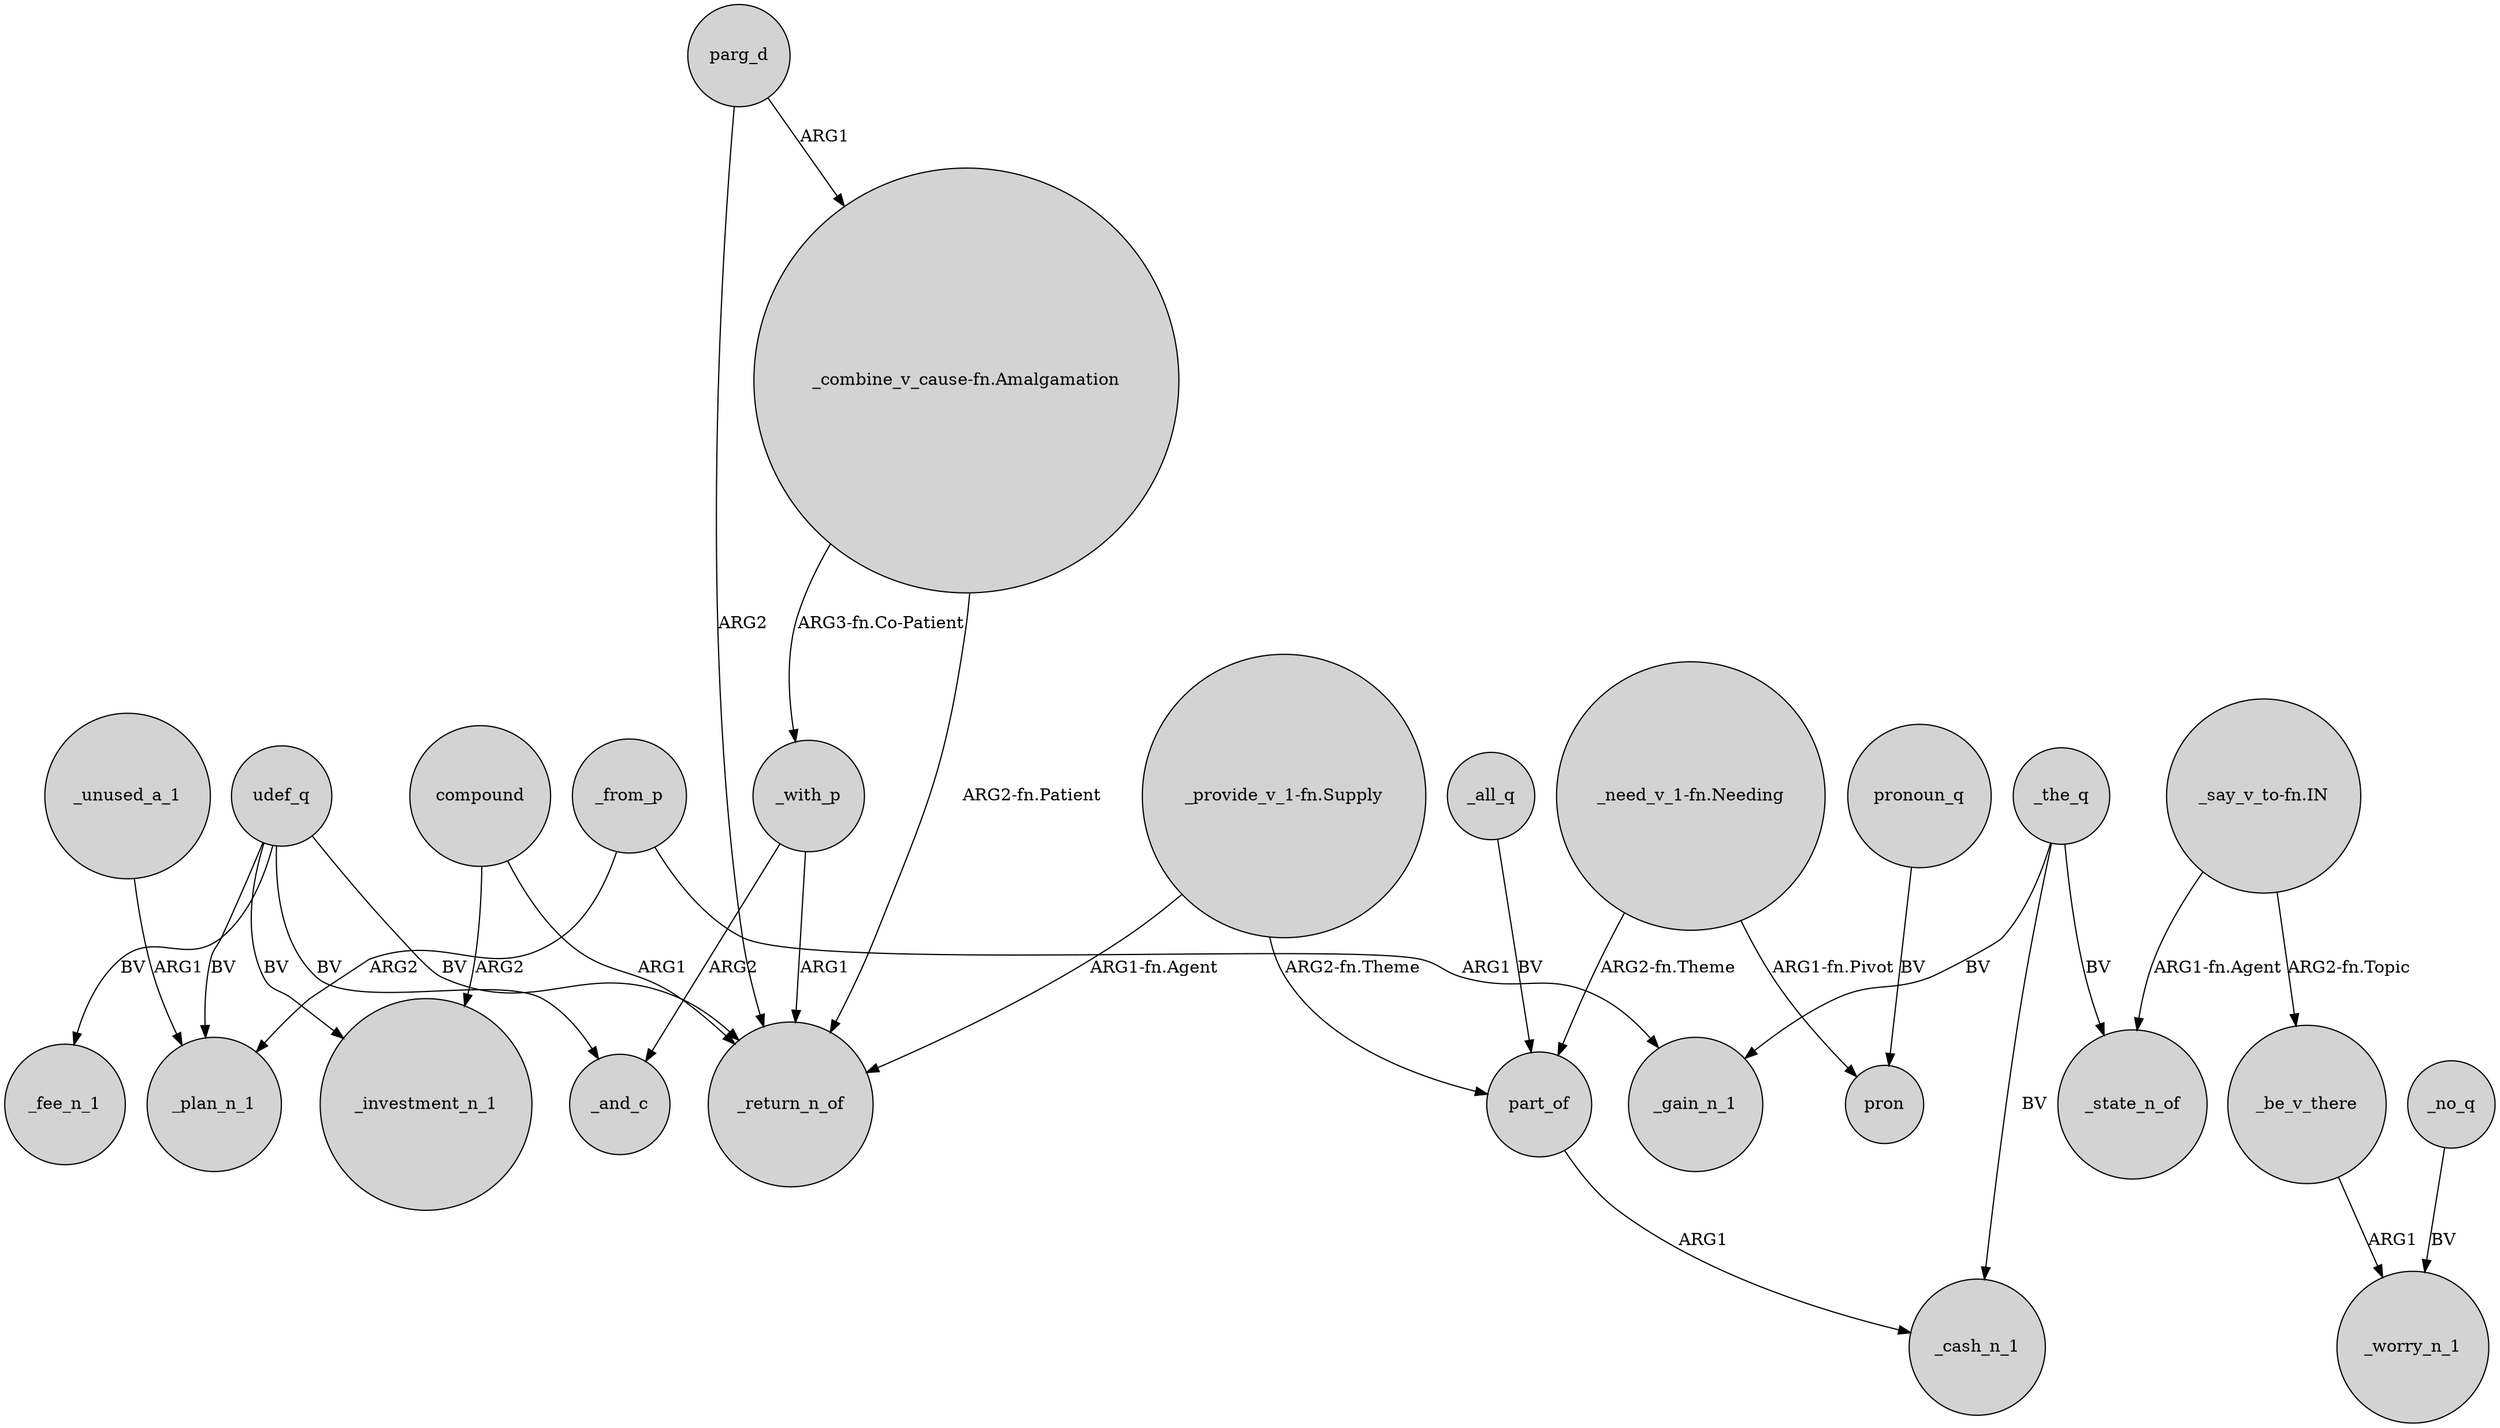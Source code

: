 digraph {
	node [shape=circle style=filled]
	_with_p -> _and_c [label=ARG2]
	"_provide_v_1-fn.Supply" -> part_of [label="ARG2-fn.Theme"]
	_unused_a_1 -> _plan_n_1 [label=ARG1]
	udef_q -> _fee_n_1 [label=BV]
	_all_q -> part_of [label=BV]
	_no_q -> _worry_n_1 [label=BV]
	"_provide_v_1-fn.Supply" -> _return_n_of [label="ARG1-fn.Agent"]
	part_of -> _cash_n_1 [label=ARG1]
	udef_q -> _return_n_of [label=BV]
	compound -> _investment_n_1 [label=ARG2]
	"_say_v_to-fn.IN" -> _state_n_of [label="ARG1-fn.Agent"]
	_the_q -> _state_n_of [label=BV]
	_from_p -> _gain_n_1 [label=ARG1]
	_the_q -> _gain_n_1 [label=BV]
	pronoun_q -> pron [label=BV]
	_with_p -> _return_n_of [label=ARG1]
	"_need_v_1-fn.Needing" -> pron [label="ARG1-fn.Pivot"]
	_be_v_there -> _worry_n_1 [label=ARG1]
	udef_q -> _plan_n_1 [label=BV]
	"_say_v_to-fn.IN" -> _be_v_there [label="ARG2-fn.Topic"]
	parg_d -> _return_n_of [label=ARG2]
	_from_p -> _plan_n_1 [label=ARG2]
	udef_q -> _investment_n_1 [label=BV]
	"_combine_v_cause-fn.Amalgamation" -> _with_p [label="ARG3-fn.Co-Patient"]
	"_need_v_1-fn.Needing" -> part_of [label="ARG2-fn.Theme"]
	"_combine_v_cause-fn.Amalgamation" -> _return_n_of [label="ARG2-fn.Patient"]
	udef_q -> _and_c [label=BV]
	_the_q -> _cash_n_1 [label=BV]
	compound -> _return_n_of [label=ARG1]
	parg_d -> "_combine_v_cause-fn.Amalgamation" [label=ARG1]
}
